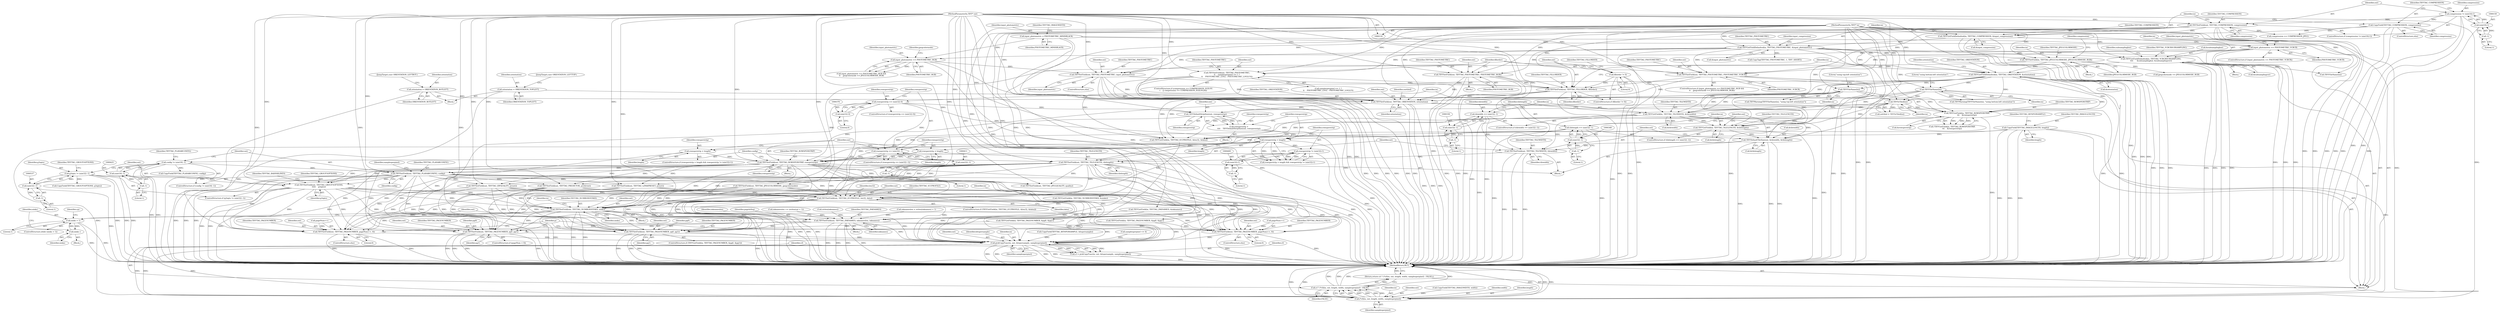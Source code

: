 digraph "0_libtiff_43c0b81a818640429317c80fea1e66771e85024b#diff-c8b4b355f9b5c06d585b23138e1c185f@pointer" {
"1000540" [label="(Call,TIFFSetField(out, TIFFTAG_GROUP3OPTIONS,\n\t\t\t\t\t    g3opts))"];
"1000417" [label="(Call,TIFFSetField(out, TIFFTAG_ROWSPERSTRIP, rowsperstrip))"];
"1000389" [label="(Call,TIFFDefaultStripSize(out, rowsperstrip))"];
"1000316" [label="(Call,TIFFSetField(out, TIFFTAG_ORIENTATION, orientation))"];
"1000224" [label="(Call,TIFFSetField(out, TIFFTAG_PHOTOMETRIC, PHOTOMETRIC_YCBCR))"];
"1000153" [label="(Call,TIFFSetField(out, TIFFTAG_COMPRESSION, compression))"];
"1000118" [label="(MethodParameterIn,TIFF* out)"];
"1000147" [label="(Call,compression != (uint16)-1)"];
"1000149" [label="(Call,(uint16)-1)"];
"1000151" [label="(Call,-1)"];
"1000166" [label="(Call,TIFFGetFieldDefaulted(in, TIFFTAG_PHOTOMETRIC, &input_photometric))"];
"1000161" [label="(Call,TIFFGetFieldDefaulted(in, TIFFTAG_COMPRESSION, &input_compression))"];
"1000117" [label="(MethodParameterIn,TIFF* in)"];
"1000158" [label="(Call,CopyField(TIFFTAG_COMPRESSION, compression))"];
"1000182" [label="(Call,input_photometric == PHOTOMETRIC_YCBCR)"];
"1000127" [label="(Call,input_photometric = PHOTOMETRIC_MINISBLACK)"];
"1000274" [label="(Call,TIFFSetField(out, TIFFTAG_FILLORDER, fillorder))"];
"1000229" [label="(Call,TIFFSetField(out, TIFFTAG_PHOTOMETRIC, input_photometric))"];
"1000218" [label="(Call,input_photometric == PHOTOMETRIC_RGB)"];
"1000242" [label="(Call,TIFFSetField(out, TIFFTAG_PHOTOMETRIC,\n\t\t    samplesperpixel == 1 ?\n\t\t    PHOTOMETRIC_LOGL : PHOTOMETRIC_LOGLUV))"];
"1000261" [label="(Call,TIFFSetField(out, TIFFTAG_PHOTOMETRIC, PHOTOMETRIC_RGB))"];
"1000271" [label="(Call,fillorder != 0)"];
"1000283" [label="(Call,TIFFGetFieldDefaulted(in, TIFFTAG_ORIENTATION, &orientation))"];
"1000188" [label="(Call,TIFFGetFieldDefaulted(in, TIFFTAG_YCBCRSUBSAMPLING,\n\t\t\t\t      &subsamplinghor, &subsamplingver))"];
"1000176" [label="(Call,TIFFSetField(in, TIFFTAG_JPEGCOLORMODE, JPEGCOLORMODE_RGB))"];
"1000297" [label="(Call,orientation = ORIENTATION_BOTLEFT)"];
"1000310" [label="(Call,orientation = ORIENTATION_TOPLEFT)"];
"1000373" [label="(Call,rowsperstrip == (uint32) 0)"];
"1000375" [label="(Call,(uint32) 0)"];
"1000381" [label="(Call,TIFFGetField(in, TIFFTAG_ROWSPERSTRIP,\n\t\t\t    &rowsperstrip))"];
"1000327" [label="(Call,TIFFIsTiled(in))"];
"1000294" [label="(Call,TIFFFileName(in))"];
"1000307" [label="(Call,TIFFFileName(in))"];
"1000397" [label="(Call,rowsperstrip != (uint32)-1)"];
"1000394" [label="(Call,rowsperstrip > length)"];
"1000387" [label="(Call,rowsperstrip =\n\t\t\t\t    TIFFDefaultStripSize(out, rowsperstrip))"];
"1000137" [label="(Call,CopyField(TIFFTAG_IMAGELENGTH, length))"];
"1000399" [label="(Call,(uint32)-1)"];
"1000401" [label="(Call,-1)"];
"1000408" [label="(Call,rowsperstrip == (uint32) -1)"];
"1000410" [label="(Call,(uint32) -1)"];
"1000412" [label="(Call,-1)"];
"1000403" [label="(Call,rowsperstrip = length)"];
"1000414" [label="(Call,rowsperstrip = length)"];
"1000428" [label="(Call,TIFFSetField(out, TIFFTAG_PLANARCONFIG, config))"];
"1000366" [label="(Call,TIFFSetField(out, TIFFTAG_TILELENGTH, tilelength))"];
"1000362" [label="(Call,TIFFSetField(out, TIFFTAG_TILEWIDTH, tilewidth))"];
"1000356" [label="(Call,TIFFDefaultTileSize(out, &tilewidth, &tilelength))"];
"1000339" [label="(Call,TIFFGetField(in, TIFFTAG_TILEWIDTH, &tilewidth))"];
"1000351" [label="(Call,TIFFGetField(in, TIFFTAG_TILELENGTH, &tilelength))"];
"1000333" [label="(Call,tilewidth == (uint32) -1)"];
"1000335" [label="(Call,(uint32) -1)"];
"1000337" [label="(Call,-1)"];
"1000345" [label="(Call,tilelength == (uint32) -1)"];
"1000347" [label="(Call,(uint32) -1)"];
"1000349" [label="(Call,-1)"];
"1000422" [label="(Call,config != (uint16) -1)"];
"1000424" [label="(Call,(uint16) -1)"];
"1000426" [label="(Call,-1)"];
"1000534" [label="(Call,g3opts != (uint32) -1)"];
"1000536" [label="(Call,(uint32) -1)"];
"1000538" [label="(Call,-1)"];
"1000589" [label="(Call,TIFFSetField(out, TIFFTAG_ICCPROFILE, len32, data))"];
"1000604" [label="(Call,TIFFSetField(out, TIFFTAG_NUMBEROFINKS, ninks))"];
"1000627" [label="(Call,ninks > 1)"];
"1000644" [label="(Call,ninks--)"];
"1000646" [label="(Call,TIFFSetField(out, TIFFTAG_INKNAMES, inknameslen, inknames))"];
"1000672" [label="(Call,TIFFSetField(out, TIFFTAG_PAGENUMBER, pg0, pg1))"];
"1000735" [label="(Call,pickCopyFunc(in, out, bitspersample, samplesperpixel))"];
"1000733" [label="(Call,cf = pickCopyFunc(in, out, bitspersample, samplesperpixel))"];
"1000743" [label="(Call,(*cf)(in, out, length, width, samplesperpixel))"];
"1000741" [label="(Call,cf ? (*cf)(in, out, length, width, samplesperpixel) : FALSE)"];
"1000740" [label="(Return,return (cf ? (*cf)(in, out, length, width, samplesperpixel) : FALSE);)"];
"1000678" [label="(Call,TIFFSetField(out, TIFFTAG_PAGENUMBER, pageNum++, 0))"];
"1000699" [label="(Call,TIFFSetField(out, TIFFTAG_PAGENUMBER, pg0, pg1))"];
"1000705" [label="(Call,TIFFSetField(out, TIFFTAG_PAGENUMBER, pageNum++, 0))"];
"1000224" [label="(Call,TIFFSetField(out, TIFFTAG_PHOTOMETRIC, PHOTOMETRIC_YCBCR))"];
"1000283" [label="(Call,TIFFGetFieldDefaulted(in, TIFFTAG_ORIENTATION, &orientation))"];
"1000227" [label="(Identifier,PHOTOMETRIC_YCBCR)"];
"1000177" [label="(Identifier,in)"];
"1000629" [label="(Literal,1)"];
"1000438" [label="(Identifier,samplesperpixel)"];
"1000388" [label="(Identifier,rowsperstrip)"];
"1000748" [label="(Identifier,samplesperpixel)"];
"1000226" [label="(Identifier,TIFFTAG_PHOTOMETRIC)"];
"1000275" [label="(Identifier,out)"];
"1000137" [label="(Call,CopyField(TIFFTAG_IMAGELENGTH, length))"];
"1000645" [label="(Identifier,ninks)"];
"1000277" [label="(Identifier,fillorder)"];
"1000420" [label="(Identifier,rowsperstrip)"];
"1000744" [label="(Identifier,in)"];
"1000745" [label="(Identifier,out)"];
"1000118" [label="(MethodParameterIn,TIFF* out)"];
"1000367" [label="(Identifier,out)"];
"1000536" [label="(Call,(uint32) -1)"];
"1000416" [label="(Identifier,length)"];
"1000134" [label="(Call,CopyField(TIFFTAG_IMAGEWIDTH, width))"];
"1000706" [label="(Identifier,out)"];
"1000264" [label="(Identifier,PHOTOMETRIC_RGB)"];
"1000166" [label="(Call,TIFFGetFieldDefaulted(in, TIFFTAG_PHOTOMETRIC, &input_photometric))"];
"1000399" [label="(Call,(uint32)-1)"];
"1000386" [label="(Block,)"];
"1000357" [label="(Identifier,out)"];
"1000335" [label="(Call,(uint32) -1)"];
"1000630" [label="(Block,)"];
"1000604" [label="(Call,TIFFSetField(out, TIFFTAG_NUMBEROFINKS, ninks))"];
"1000417" [label="(Call,TIFFSetField(out, TIFFTAG_ROWSPERSTRIP, rowsperstrip))"];
"1000272" [label="(Identifier,fillorder)"];
"1000129" [label="(Identifier,PHOTOMETRIC_MINISBLACK)"];
"1000369" [label="(Identifier,tilelength)"];
"1000738" [label="(Identifier,bitspersample)"];
"1000704" [label="(ControlStructure,else)"];
"1000183" [label="(Identifier,input_photometric)"];
"1000609" [label="(Call,TIFFGetField(in, TIFFTAG_INKNAMES, &inknames))"];
"1000127" [label="(Call,input_photometric = PHOTOMETRIC_MINISBLACK)"];
"1000364" [label="(Identifier,TIFFTAG_TILEWIDTH)"];
"1000739" [label="(Identifier,samplesperpixel)"];
"1000710" [label="(Literal,0)"];
"1000428" [label="(Call,TIFFSetField(out, TIFFTAG_PLANARCONFIG, config))"];
"1000213" [label="(Identifier,compression)"];
"1000375" [label="(Call,(uint32) 0)"];
"1000675" [label="(Identifier,pg0)"];
"1000135" [label="(Identifier,TIFFTAG_IMAGEWIDTH)"];
"1000405" [label="(Identifier,length)"];
"1000332" [label="(ControlStructure,if (tilewidth == (uint32) -1))"];
"1000676" [label="(Identifier,pg1)"];
"1000260" [label="(Block,)"];
"1000139" [label="(Identifier,length)"];
"1000736" [label="(Identifier,in)"];
"1000747" [label="(Identifier,width)"];
"1000371" [label="(Block,)"];
"1000175" [label="(Block,)"];
"1000298" [label="(Identifier,orientation)"];
"1000362" [label="(Call,TIFFSetField(out, TIFFTAG_TILEWIDTH, tilewidth))"];
"1000456" [label="(Call,TIFFSetField(out, TIFFTAG_JPEGCOLORMODE, jpegcolormode))"];
"1000297" [label="(Call,orientation = ORIENTATION_BOTLEFT)"];
"1000312" [label="(Identifier,ORIENTATION_TOPLEFT)"];
"1000325" [label="(Call,outtiled = TIFFIsTiled(in))"];
"1000434" [label="(Identifier,TIFFTAG_PLANARCONFIG)"];
"1000225" [label="(Identifier,out)"];
"1000308" [label="(Identifier,in)"];
"1000188" [label="(Call,TIFFGetFieldDefaulted(in, TIFFTAG_YCBCRSUBSAMPLING,\n\t\t\t\t      &subsamplinghor, &subsamplingver))"];
"1000664" [label="(ControlStructure,if (TIFFGetField(in, TIFFTAG_PAGENUMBER, &pg0, &pg1)))"];
"1000426" [label="(Call,-1)"];
"1000683" [label="(Literal,0)"];
"1000179" [label="(Identifier,JPEGCOLORMODE_RGB)"];
"1000322" [label="(Identifier,outtiled)"];
"1000181" [label="(ControlStructure,if (input_photometric == PHOTOMETRIC_YCBCR))"];
"1000316" [label="(Call,TIFFSetField(out, TIFFTAG_ORIENTATION, orientation))"];
"1000743" [label="(Call,(*cf)(in, out, length, width, samplesperpixel))"];
"1000339" [label="(Call,TIFFGetField(in, TIFFTAG_TILEWIDTH, &tilewidth))"];
"1000270" [label="(ControlStructure,if (fillorder != 0))"];
"1000222" [label="(Identifier,jpegcolormode)"];
"1000185" [label="(Block,)"];
"1000404" [label="(Identifier,rowsperstrip)"];
"1000423" [label="(Identifier,config)"];
"1000628" [label="(Identifier,ninks)"];
"1000700" [label="(Identifier,out)"];
"1000173" [label="(Identifier,input_compression)"];
"1000679" [label="(Identifier,out)"];
"1000299" [label="(Identifier,ORIENTATION_BOTLEFT)"];
"1000734" [label="(Identifier,cf)"];
"1000681" [label="(Call,pageNum++)"];
"1000649" [label="(Identifier,inknameslen)"];
"1000541" [label="(Identifier,out)"];
"1000740" [label="(Return,return (cf ? (*cf)(in, out, length, width, samplesperpixel) : FALSE);)"];
"1000678" [label="(Call,TIFFSetField(out, TIFFTAG_PAGENUMBER, pageNum++, 0))"];
"1000366" [label="(Call,TIFFSetField(out, TIFFTAG_TILELENGTH, tilelength))"];
"1000592" [label="(Identifier,len32)"];
"1000168" [label="(Identifier,TIFFTAG_PHOTOMETRIC)"];
"1000542" [label="(Identifier,TIFFTAG_GROUP3OPTIONS)"];
"1000433" [label="(Call,CopyField(TIFFTAG_PLANARCONFIG, config))"];
"1000286" [label="(Call,&orientation)"];
"1000152" [label="(Literal,1)"];
"1000424" [label="(Call,(uint16) -1)"];
"1000632" [label="(Identifier,cp)"];
"1000381" [label="(Call,TIFFGetField(in, TIFFTAG_ROWSPERSTRIP,\n\t\t\t    &rowsperstrip))"];
"1000212" [label="(Call,compression == COMPRESSION_JPEG)"];
"1000119" [label="(Block,)"];
"1000230" [label="(Identifier,out)"];
"1000429" [label="(Identifier,out)"];
"1000159" [label="(Identifier,TIFFTAG_COMPRESSION)"];
"1000191" [label="(Call,&subsamplinghor)"];
"1000261" [label="(Call,TIFFSetField(out, TIFFTAG_PHOTOMETRIC, PHOTOMETRIC_RGB))"];
"1000198" [label="(Identifier,subsamplinghor)"];
"1000699" [label="(Call,TIFFSetField(out, TIFFTAG_PAGENUMBER, pg0, pg1))"];
"1000162" [label="(Identifier,in)"];
"1000140" [label="(Call,CopyField(TIFFTAG_BITSPERSAMPLE, bitspersample))"];
"1000677" [label="(ControlStructure,else)"];
"1000418" [label="(Identifier,out)"];
"1000327" [label="(Call,TIFFIsTiled(in))"];
"1000217" [label="(Call,input_photometric == PHOTOMETRIC_RGB &&\n\t\t    jpegcolormode == JPEGCOLORMODE_RGB)"];
"1000157" [label="(ControlStructure,else)"];
"1000554" [label="(Identifier,TIFFTAG_BADFAXLINES)"];
"1000419" [label="(Identifier,TIFFTAG_ROWSPERSTRIP)"];
"1000138" [label="(Identifier,TIFFTAG_IMAGELENGTH)"];
"1000410" [label="(Call,(uint32) -1)"];
"1000229" [label="(Call,TIFFSetField(out, TIFFTAG_PHOTOMETRIC, input_photometric))"];
"1000415" [label="(Identifier,rowsperstrip)"];
"1000392" [label="(ControlStructure,if (rowsperstrip > length && rowsperstrip != (uint32)-1))"];
"1000345" [label="(Call,tilelength == (uint32) -1)"];
"1000341" [label="(Identifier,TIFFTAG_TILEWIDTH)"];
"1000672" [label="(Call,TIFFSetField(out, TIFFTAG_PAGENUMBER, pg0, pg1))"];
"1000117" [label="(MethodParameterIn,TIFF* in)"];
"1000189" [label="(Identifier,in)"];
"1000382" [label="(Identifier,in)"];
"1000384" [label="(Call,&rowsperstrip)"];
"1000387" [label="(Call,rowsperstrip =\n\t\t\t\t    TIFFDefaultStripSize(out, rowsperstrip))"];
"1000741" [label="(Call,cf ? (*cf)(in, out, length, width, samplesperpixel) : FALSE)"];
"1000306" [label="(Call,TIFFWarning(TIFFFileName(in), \"using top-left orientation\"))"];
"1000284" [label="(Identifier,in)"];
"1000242" [label="(Call,TIFFSetField(out, TIFFTAG_PHOTOMETRIC,\n\t\t    samplesperpixel == 1 ?\n\t\t    PHOTOMETRIC_LOGL : PHOTOMETRIC_LOGLUV))"];
"1000245" [label="(Call,samplesperpixel == 1 ?\n\t\t    PHOTOMETRIC_LOGL : PHOTOMETRIC_LOGLUV)"];
"1000352" [label="(Identifier,in)"];
"1000733" [label="(Call,cf = pickCopyFunc(in, out, bitspersample, samplesperpixel))"];
"1000437" [label="(Call,samplesperpixel <= 4)"];
"1000742" [label="(Identifier,cf)"];
"1000148" [label="(Identifier,compression)"];
"1000228" [label="(ControlStructure,else)"];
"1000153" [label="(Call,TIFFSetField(out, TIFFTAG_COMPRESSION, compression))"];
"1000300" [label="(JumpTarget,case ORIENTATION_LEFTBOT:)"];
"1000350" [label="(Literal,1)"];
"1000232" [label="(Identifier,input_photometric)"];
"1000412" [label="(Call,-1)"];
"1000543" [label="(Identifier,g3opts)"];
"1000154" [label="(Identifier,out)"];
"1000656" [label="(Identifier,pageInSeq)"];
"1000396" [label="(Identifier,length)"];
"1000713" [label="(Identifier,p)"];
"1000334" [label="(Identifier,tilewidth)"];
"1000216" [label="(ControlStructure,if (input_photometric == PHOTOMETRIC_RGB &&\n\t\t    jpegcolormode == JPEGCOLORMODE_RGB))"];
"1000427" [label="(Literal,1)"];
"1000393" [label="(Call,rowsperstrip > length && rowsperstrip != (uint32)-1)"];
"1000582" [label="(Call,TIFFGetField(in, TIFFTAG_ICCPROFILE, &len32, &data))"];
"1000540" [label="(Call,TIFFSetField(out, TIFFTAG_GROUP3OPTIONS,\n\t\t\t\t\t    g3opts))"];
"1000705" [label="(Call,TIFFSetField(out, TIFFTAG_PAGENUMBER, pageNum++, 0))"];
"1000151" [label="(Call,-1)"];
"1000169" [label="(Call,&input_photometric)"];
"1000263" [label="(Identifier,TIFFTAG_PHOTOMETRIC)"];
"1000737" [label="(Identifier,out)"];
"1000190" [label="(Identifier,TIFFTAG_YCBCRSUBSAMPLING)"];
"1000161" [label="(Call,TIFFGetFieldDefaulted(in, TIFFTAG_COMPRESSION, &input_compression))"];
"1000452" [label="(Call,TIFFSetField(out, TIFFTAG_JPEGQUALITY, quality))"];
"1000409" [label="(Identifier,rowsperstrip)"];
"1000535" [label="(Identifier,g3opts)"];
"1000285" [label="(Identifier,TIFFTAG_ORIENTATION)"];
"1000626" [label="(ControlStructure,while (ninks > 1))"];
"1000141" [label="(Identifier,TIFFTAG_BITSPERSAMPLE)"];
"1000627" [label="(Call,ninks > 1)"];
"1000184" [label="(Identifier,PHOTOMETRIC_YCBCR)"];
"1000750" [label="(MethodReturn,RET)"];
"1000309" [label="(Literal,\"using top-left orientation\")"];
"1000383" [label="(Identifier,TIFFTAG_ROWSPERSTRIP)"];
"1000342" [label="(Call,&tilewidth)"];
"1000155" [label="(Identifier,TIFFTAG_COMPRESSION)"];
"1000380" [label="(Call,!TIFFGetField(in, TIFFTAG_ROWSPERSTRIP,\n\t\t\t    &rowsperstrip))"];
"1000638" [label="(Call,inknameslen += (strlen(cp) + 1))"];
"1000534" [label="(Call,g3opts != (uint32) -1)"];
"1000521" [label="(Call,TIFFSetField(out, TIFFTAG_LZMAPRESET, preset))"];
"1000337" [label="(Call,-1)"];
"1000377" [label="(Literal,0)"];
"1000647" [label="(Identifier,out)"];
"1000644" [label="(Call,ninks--)"];
"1000746" [label="(Identifier,length)"];
"1000266" [label="(Call,CopyTag(TIFFTAG_PHOTOMETRIC, 1, TIFF_SHORT))"];
"1000344" [label="(ControlStructure,if (tilelength == (uint32) -1))"];
"1000606" [label="(Identifier,TIFFTAG_NUMBEROFINKS)"];
"1000234" [label="(ControlStructure,if (compression == COMPRESSION_SGILOG\n\t    || compression == COMPRESSION_SGILOG24))"];
"1000695" [label="(ControlStructure,if (pageNum < 0))"];
"1000333" [label="(Call,tilewidth == (uint32) -1)"];
"1000687" [label="(Call,TIFFGetField(in, TIFFTAG_PAGENUMBER, &pg0, &pg1))"];
"1000374" [label="(Identifier,rowsperstrip)"];
"1000318" [label="(Identifier,TIFFTAG_ORIENTATION)"];
"1000244" [label="(Identifier,TIFFTAG_PHOTOMETRIC)"];
"1000176" [label="(Call,TIFFSetField(in, TIFFTAG_JPEGCOLORMODE, JPEGCOLORMODE_RGB))"];
"1000363" [label="(Identifier,out)"];
"1000431" [label="(Identifier,config)"];
"1000407" [label="(ControlStructure,if (rowsperstrip == (uint32) -1))"];
"1000614" [label="(Block,)"];
"1000146" [label="(ControlStructure,if (compression != (uint16)-1))"];
"1000351" [label="(Call,TIFFGetField(in, TIFFTAG_TILELENGTH, &tilelength))"];
"1000290" [label="(Block,)"];
"1000546" [label="(Identifier,TIFFTAG_GROUP3OPTIONS)"];
"1000650" [label="(Identifier,inknames)"];
"1000619" [label="(Call,strlen(inknames))"];
"1000490" [label="(Call,TIFFSetField(out, TIFFTAG_PREDICTOR, predictor))"];
"1000158" [label="(Call,CopyField(TIFFTAG_COMPRESSION, compression))"];
"1000346" [label="(Identifier,tilelength)"];
"1000607" [label="(Identifier,ninks)"];
"1000271" [label="(Call,fillorder != 0)"];
"1000149" [label="(Call,(uint16)-1)"];
"1000163" [label="(Identifier,TIFFTAG_COMPRESSION)"];
"1000349" [label="(Call,-1)"];
"1000538" [label="(Call,-1)"];
"1000293" [label="(Call,TIFFWarning(TIFFFileName(in), \"using bottom-left orientation\"))"];
"1000539" [label="(Literal,1)"];
"1000545" [label="(Call,CopyField(TIFFTAG_GROUP3OPTIONS, g3opts))"];
"1000665" [label="(Call,TIFFGetField(in, TIFFTAG_PAGENUMBER, &pg0, &pg1))"];
"1000365" [label="(Identifier,tilewidth)"];
"1000401" [label="(Call,-1)"];
"1000394" [label="(Call,rowsperstrip > length)"];
"1000147" [label="(Call,compression != (uint16)-1)"];
"1000193" [label="(Call,&subsamplingver)"];
"1000590" [label="(Identifier,out)"];
"1000591" [label="(Identifier,TIFFTAG_ICCPROFILE)"];
"1000512" [label="(Call,TIFFSetField(out, TIFFTAG_ZIPQUALITY, preset))"];
"1000207" [label="(Call,TIFFFileName(in))"];
"1000276" [label="(Identifier,TIFFTAG_FILLORDER)"];
"1000391" [label="(Identifier,rowsperstrip)"];
"1000262" [label="(Identifier,out)"];
"1000414" [label="(Call,rowsperstrip = length)"];
"1000347" [label="(Call,(uint32) -1)"];
"1000603" [label="(Block,)"];
"1000605" [label="(Identifier,out)"];
"1000294" [label="(Call,TIFFFileName(in))"];
"1000338" [label="(Literal,1)"];
"1000610" [label="(Identifier,in)"];
"1000646" [label="(Call,TIFFSetField(out, TIFFTAG_INKNAMES, inknameslen, inknames))"];
"1000289" [label="(Identifier,orientation)"];
"1000156" [label="(Identifier,compression)"];
"1000598" [label="(Call,TIFFGetField(in, TIFFTAG_NUMBEROFINKS, &ninks))"];
"1000280" [label="(Identifier,TIFFTAG_FILLORDER)"];
"1000128" [label="(Identifier,input_photometric)"];
"1000599" [label="(Identifier,in)"];
"1000703" [label="(Identifier,pg1)"];
"1000372" [label="(ControlStructure,if (rowsperstrip == (uint32) 0))"];
"1000589" [label="(Call,TIFFSetField(out, TIFFTAG_ICCPROFILE, len32, data))"];
"1000220" [label="(Identifier,PHOTOMETRIC_RGB)"];
"1000218" [label="(Call,input_photometric == PHOTOMETRIC_RGB)"];
"1000313" [label="(JumpTarget,case ORIENTATION_LEFTTOP:)"];
"1000389" [label="(Call,TIFFDefaultStripSize(out, rowsperstrip))"];
"1000368" [label="(Identifier,TIFFTAG_TILELENGTH)"];
"1000581" [label="(ControlStructure,if (TIFFGetField(in, TIFFTAG_ICCPROFILE, &len32, &data)))"];
"1000390" [label="(Identifier,out)"];
"1000295" [label="(Identifier,in)"];
"1000296" [label="(Literal,\"using bottom-left orientation\")"];
"1000648" [label="(Identifier,TIFFTAG_INKNAMES)"];
"1000708" [label="(Call,pageNum++)"];
"1000354" [label="(Call,&tilelength)"];
"1000182" [label="(Call,input_photometric == PHOTOMETRIC_YCBCR)"];
"1000164" [label="(Call,&input_compression)"];
"1000219" [label="(Identifier,input_photometric)"];
"1000408" [label="(Call,rowsperstrip == (uint32) -1)"];
"1000707" [label="(Identifier,TIFFTAG_PAGENUMBER)"];
"1000311" [label="(Identifier,orientation)"];
"1000395" [label="(Identifier,rowsperstrip)"];
"1000397" [label="(Call,rowsperstrip != (uint32)-1)"];
"1000178" [label="(Identifier,TIFFTAG_JPEGCOLORMODE)"];
"1000402" [label="(Literal,1)"];
"1000735" [label="(Call,pickCopyFunc(in, out, bitspersample, samplesperpixel))"];
"1000680" [label="(Identifier,TIFFTAG_PAGENUMBER)"];
"1000328" [label="(Identifier,in)"];
"1000674" [label="(Identifier,TIFFTAG_PAGENUMBER)"];
"1000593" [label="(Identifier,data)"];
"1000413" [label="(Literal,1)"];
"1000273" [label="(Literal,0)"];
"1000356" [label="(Call,TIFFDefaultTileSize(out, &tilewidth, &tilelength))"];
"1000358" [label="(Call,&tilewidth)"];
"1000616" [label="(Call,inknameslen = strlen(inknames) + 1)"];
"1000231" [label="(Identifier,TIFFTAG_PHOTOMETRIC)"];
"1000221" [label="(Call,jpegcolormode == JPEGCOLORMODE_RGB)"];
"1000373" [label="(Call,rowsperstrip == (uint32) 0)"];
"1000749" [label="(Identifier,FALSE)"];
"1000319" [label="(Identifier,orientation)"];
"1000331" [label="(Block,)"];
"1000243" [label="(Identifier,out)"];
"1000430" [label="(Identifier,TIFFTAG_PLANARCONFIG)"];
"1000340" [label="(Identifier,in)"];
"1000421" [label="(ControlStructure,if (config != (uint16) -1))"];
"1000701" [label="(Identifier,TIFFTAG_PAGENUMBER)"];
"1000702" [label="(Identifier,pg0)"];
"1000398" [label="(Identifier,rowsperstrip)"];
"1000317" [label="(Identifier,out)"];
"1000422" [label="(Call,config != (uint16) -1)"];
"1000360" [label="(Call,&tilelength)"];
"1000673" [label="(Identifier,out)"];
"1000307" [label="(Call,TIFFFileName(in))"];
"1000160" [label="(Identifier,compression)"];
"1000353" [label="(Identifier,TIFFTAG_TILELENGTH)"];
"1000167" [label="(Identifier,in)"];
"1000403" [label="(Call,rowsperstrip = length)"];
"1000274" [label="(Call,TIFFSetField(out, TIFFTAG_FILLORDER, fillorder))"];
"1000310" [label="(Call,orientation = ORIENTATION_TOPLEFT)"];
"1000533" [label="(ControlStructure,if (g3opts != (uint32) -1))"];
"1000540" -> "1000533"  [label="AST: "];
"1000540" -> "1000543"  [label="CFG: "];
"1000541" -> "1000540"  [label="AST: "];
"1000542" -> "1000540"  [label="AST: "];
"1000543" -> "1000540"  [label="AST: "];
"1000554" -> "1000540"  [label="CFG: "];
"1000540" -> "1000750"  [label="DDG: "];
"1000540" -> "1000750"  [label="DDG: "];
"1000540" -> "1000750"  [label="DDG: "];
"1000417" -> "1000540"  [label="DDG: "];
"1000428" -> "1000540"  [label="DDG: "];
"1000366" -> "1000540"  [label="DDG: "];
"1000118" -> "1000540"  [label="DDG: "];
"1000534" -> "1000540"  [label="DDG: "];
"1000540" -> "1000589"  [label="DDG: "];
"1000540" -> "1000604"  [label="DDG: "];
"1000540" -> "1000672"  [label="DDG: "];
"1000540" -> "1000678"  [label="DDG: "];
"1000540" -> "1000699"  [label="DDG: "];
"1000540" -> "1000705"  [label="DDG: "];
"1000540" -> "1000735"  [label="DDG: "];
"1000417" -> "1000371"  [label="AST: "];
"1000417" -> "1000420"  [label="CFG: "];
"1000418" -> "1000417"  [label="AST: "];
"1000419" -> "1000417"  [label="AST: "];
"1000420" -> "1000417"  [label="AST: "];
"1000423" -> "1000417"  [label="CFG: "];
"1000417" -> "1000750"  [label="DDG: "];
"1000417" -> "1000750"  [label="DDG: "];
"1000417" -> "1000750"  [label="DDG: "];
"1000389" -> "1000417"  [label="DDG: "];
"1000316" -> "1000417"  [label="DDG: "];
"1000118" -> "1000417"  [label="DDG: "];
"1000381" -> "1000417"  [label="DDG: "];
"1000397" -> "1000417"  [label="DDG: "];
"1000408" -> "1000417"  [label="DDG: "];
"1000403" -> "1000417"  [label="DDG: "];
"1000414" -> "1000417"  [label="DDG: "];
"1000394" -> "1000417"  [label="DDG: "];
"1000417" -> "1000428"  [label="DDG: "];
"1000417" -> "1000452"  [label="DDG: "];
"1000417" -> "1000490"  [label="DDG: "];
"1000417" -> "1000512"  [label="DDG: "];
"1000417" -> "1000521"  [label="DDG: "];
"1000417" -> "1000589"  [label="DDG: "];
"1000417" -> "1000604"  [label="DDG: "];
"1000417" -> "1000672"  [label="DDG: "];
"1000417" -> "1000678"  [label="DDG: "];
"1000417" -> "1000699"  [label="DDG: "];
"1000417" -> "1000705"  [label="DDG: "];
"1000417" -> "1000735"  [label="DDG: "];
"1000389" -> "1000387"  [label="AST: "];
"1000389" -> "1000391"  [label="CFG: "];
"1000390" -> "1000389"  [label="AST: "];
"1000391" -> "1000389"  [label="AST: "];
"1000387" -> "1000389"  [label="CFG: "];
"1000389" -> "1000387"  [label="DDG: "];
"1000389" -> "1000387"  [label="DDG: "];
"1000316" -> "1000389"  [label="DDG: "];
"1000118" -> "1000389"  [label="DDG: "];
"1000373" -> "1000389"  [label="DDG: "];
"1000316" -> "1000119"  [label="AST: "];
"1000316" -> "1000319"  [label="CFG: "];
"1000317" -> "1000316"  [label="AST: "];
"1000318" -> "1000316"  [label="AST: "];
"1000319" -> "1000316"  [label="AST: "];
"1000322" -> "1000316"  [label="CFG: "];
"1000316" -> "1000750"  [label="DDG: "];
"1000316" -> "1000750"  [label="DDG: "];
"1000316" -> "1000750"  [label="DDG: "];
"1000224" -> "1000316"  [label="DDG: "];
"1000274" -> "1000316"  [label="DDG: "];
"1000229" -> "1000316"  [label="DDG: "];
"1000242" -> "1000316"  [label="DDG: "];
"1000261" -> "1000316"  [label="DDG: "];
"1000153" -> "1000316"  [label="DDG: "];
"1000118" -> "1000316"  [label="DDG: "];
"1000283" -> "1000316"  [label="DDG: "];
"1000297" -> "1000316"  [label="DDG: "];
"1000310" -> "1000316"  [label="DDG: "];
"1000316" -> "1000356"  [label="DDG: "];
"1000224" -> "1000216"  [label="AST: "];
"1000224" -> "1000227"  [label="CFG: "];
"1000225" -> "1000224"  [label="AST: "];
"1000226" -> "1000224"  [label="AST: "];
"1000227" -> "1000224"  [label="AST: "];
"1000272" -> "1000224"  [label="CFG: "];
"1000224" -> "1000750"  [label="DDG: "];
"1000224" -> "1000750"  [label="DDG: "];
"1000224" -> "1000750"  [label="DDG: "];
"1000153" -> "1000224"  [label="DDG: "];
"1000118" -> "1000224"  [label="DDG: "];
"1000166" -> "1000224"  [label="DDG: "];
"1000182" -> "1000224"  [label="DDG: "];
"1000224" -> "1000274"  [label="DDG: "];
"1000153" -> "1000146"  [label="AST: "];
"1000153" -> "1000156"  [label="CFG: "];
"1000154" -> "1000153"  [label="AST: "];
"1000155" -> "1000153"  [label="AST: "];
"1000156" -> "1000153"  [label="AST: "];
"1000162" -> "1000153"  [label="CFG: "];
"1000153" -> "1000750"  [label="DDG: "];
"1000153" -> "1000750"  [label="DDG: "];
"1000153" -> "1000750"  [label="DDG: "];
"1000118" -> "1000153"  [label="DDG: "];
"1000147" -> "1000153"  [label="DDG: "];
"1000153" -> "1000161"  [label="DDG: "];
"1000153" -> "1000212"  [label="DDG: "];
"1000153" -> "1000229"  [label="DDG: "];
"1000153" -> "1000242"  [label="DDG: "];
"1000153" -> "1000261"  [label="DDG: "];
"1000153" -> "1000274"  [label="DDG: "];
"1000118" -> "1000116"  [label="AST: "];
"1000118" -> "1000750"  [label="DDG: "];
"1000118" -> "1000229"  [label="DDG: "];
"1000118" -> "1000242"  [label="DDG: "];
"1000118" -> "1000261"  [label="DDG: "];
"1000118" -> "1000274"  [label="DDG: "];
"1000118" -> "1000356"  [label="DDG: "];
"1000118" -> "1000362"  [label="DDG: "];
"1000118" -> "1000366"  [label="DDG: "];
"1000118" -> "1000428"  [label="DDG: "];
"1000118" -> "1000452"  [label="DDG: "];
"1000118" -> "1000456"  [label="DDG: "];
"1000118" -> "1000490"  [label="DDG: "];
"1000118" -> "1000512"  [label="DDG: "];
"1000118" -> "1000521"  [label="DDG: "];
"1000118" -> "1000589"  [label="DDG: "];
"1000118" -> "1000604"  [label="DDG: "];
"1000118" -> "1000646"  [label="DDG: "];
"1000118" -> "1000672"  [label="DDG: "];
"1000118" -> "1000678"  [label="DDG: "];
"1000118" -> "1000699"  [label="DDG: "];
"1000118" -> "1000705"  [label="DDG: "];
"1000118" -> "1000735"  [label="DDG: "];
"1000118" -> "1000743"  [label="DDG: "];
"1000147" -> "1000146"  [label="AST: "];
"1000147" -> "1000149"  [label="CFG: "];
"1000148" -> "1000147"  [label="AST: "];
"1000149" -> "1000147"  [label="AST: "];
"1000154" -> "1000147"  [label="CFG: "];
"1000159" -> "1000147"  [label="CFG: "];
"1000147" -> "1000750"  [label="DDG: "];
"1000147" -> "1000750"  [label="DDG: "];
"1000149" -> "1000147"  [label="DDG: "];
"1000147" -> "1000158"  [label="DDG: "];
"1000149" -> "1000151"  [label="CFG: "];
"1000150" -> "1000149"  [label="AST: "];
"1000151" -> "1000149"  [label="AST: "];
"1000149" -> "1000750"  [label="DDG: "];
"1000151" -> "1000149"  [label="DDG: "];
"1000151" -> "1000152"  [label="CFG: "];
"1000152" -> "1000151"  [label="AST: "];
"1000166" -> "1000119"  [label="AST: "];
"1000166" -> "1000169"  [label="CFG: "];
"1000167" -> "1000166"  [label="AST: "];
"1000168" -> "1000166"  [label="AST: "];
"1000169" -> "1000166"  [label="AST: "];
"1000173" -> "1000166"  [label="CFG: "];
"1000166" -> "1000750"  [label="DDG: "];
"1000166" -> "1000750"  [label="DDG: "];
"1000166" -> "1000750"  [label="DDG: "];
"1000161" -> "1000166"  [label="DDG: "];
"1000117" -> "1000166"  [label="DDG: "];
"1000166" -> "1000176"  [label="DDG: "];
"1000166" -> "1000188"  [label="DDG: "];
"1000166" -> "1000229"  [label="DDG: "];
"1000166" -> "1000242"  [label="DDG: "];
"1000166" -> "1000261"  [label="DDG: "];
"1000166" -> "1000266"  [label="DDG: "];
"1000166" -> "1000283"  [label="DDG: "];
"1000161" -> "1000119"  [label="AST: "];
"1000161" -> "1000164"  [label="CFG: "];
"1000162" -> "1000161"  [label="AST: "];
"1000163" -> "1000161"  [label="AST: "];
"1000164" -> "1000161"  [label="AST: "];
"1000167" -> "1000161"  [label="CFG: "];
"1000161" -> "1000750"  [label="DDG: "];
"1000161" -> "1000750"  [label="DDG: "];
"1000161" -> "1000750"  [label="DDG: "];
"1000117" -> "1000161"  [label="DDG: "];
"1000158" -> "1000161"  [label="DDG: "];
"1000117" -> "1000116"  [label="AST: "];
"1000117" -> "1000750"  [label="DDG: "];
"1000117" -> "1000176"  [label="DDG: "];
"1000117" -> "1000188"  [label="DDG: "];
"1000117" -> "1000207"  [label="DDG: "];
"1000117" -> "1000283"  [label="DDG: "];
"1000117" -> "1000294"  [label="DDG: "];
"1000117" -> "1000307"  [label="DDG: "];
"1000117" -> "1000327"  [label="DDG: "];
"1000117" -> "1000339"  [label="DDG: "];
"1000117" -> "1000351"  [label="DDG: "];
"1000117" -> "1000381"  [label="DDG: "];
"1000117" -> "1000582"  [label="DDG: "];
"1000117" -> "1000598"  [label="DDG: "];
"1000117" -> "1000609"  [label="DDG: "];
"1000117" -> "1000665"  [label="DDG: "];
"1000117" -> "1000687"  [label="DDG: "];
"1000117" -> "1000735"  [label="DDG: "];
"1000117" -> "1000743"  [label="DDG: "];
"1000158" -> "1000157"  [label="AST: "];
"1000158" -> "1000160"  [label="CFG: "];
"1000159" -> "1000158"  [label="AST: "];
"1000160" -> "1000158"  [label="AST: "];
"1000162" -> "1000158"  [label="CFG: "];
"1000158" -> "1000750"  [label="DDG: "];
"1000158" -> "1000750"  [label="DDG: "];
"1000158" -> "1000212"  [label="DDG: "];
"1000182" -> "1000181"  [label="AST: "];
"1000182" -> "1000184"  [label="CFG: "];
"1000183" -> "1000182"  [label="AST: "];
"1000184" -> "1000182"  [label="AST: "];
"1000189" -> "1000182"  [label="CFG: "];
"1000213" -> "1000182"  [label="CFG: "];
"1000182" -> "1000750"  [label="DDG: "];
"1000182" -> "1000750"  [label="DDG: "];
"1000182" -> "1000750"  [label="DDG: "];
"1000127" -> "1000182"  [label="DDG: "];
"1000182" -> "1000218"  [label="DDG: "];
"1000127" -> "1000119"  [label="AST: "];
"1000127" -> "1000129"  [label="CFG: "];
"1000128" -> "1000127"  [label="AST: "];
"1000129" -> "1000127"  [label="AST: "];
"1000135" -> "1000127"  [label="CFG: "];
"1000127" -> "1000750"  [label="DDG: "];
"1000127" -> "1000750"  [label="DDG: "];
"1000127" -> "1000218"  [label="DDG: "];
"1000274" -> "1000270"  [label="AST: "];
"1000274" -> "1000277"  [label="CFG: "];
"1000275" -> "1000274"  [label="AST: "];
"1000276" -> "1000274"  [label="AST: "];
"1000277" -> "1000274"  [label="AST: "];
"1000284" -> "1000274"  [label="CFG: "];
"1000274" -> "1000750"  [label="DDG: "];
"1000274" -> "1000750"  [label="DDG: "];
"1000274" -> "1000750"  [label="DDG: "];
"1000229" -> "1000274"  [label="DDG: "];
"1000242" -> "1000274"  [label="DDG: "];
"1000261" -> "1000274"  [label="DDG: "];
"1000271" -> "1000274"  [label="DDG: "];
"1000229" -> "1000228"  [label="AST: "];
"1000229" -> "1000232"  [label="CFG: "];
"1000230" -> "1000229"  [label="AST: "];
"1000231" -> "1000229"  [label="AST: "];
"1000232" -> "1000229"  [label="AST: "];
"1000272" -> "1000229"  [label="CFG: "];
"1000229" -> "1000750"  [label="DDG: "];
"1000229" -> "1000750"  [label="DDG: "];
"1000229" -> "1000750"  [label="DDG: "];
"1000218" -> "1000229"  [label="DDG: "];
"1000218" -> "1000217"  [label="AST: "];
"1000218" -> "1000220"  [label="CFG: "];
"1000219" -> "1000218"  [label="AST: "];
"1000220" -> "1000218"  [label="AST: "];
"1000222" -> "1000218"  [label="CFG: "];
"1000217" -> "1000218"  [label="CFG: "];
"1000218" -> "1000750"  [label="DDG: "];
"1000218" -> "1000750"  [label="DDG: "];
"1000218" -> "1000217"  [label="DDG: "];
"1000218" -> "1000217"  [label="DDG: "];
"1000242" -> "1000234"  [label="AST: "];
"1000242" -> "1000245"  [label="CFG: "];
"1000243" -> "1000242"  [label="AST: "];
"1000244" -> "1000242"  [label="AST: "];
"1000245" -> "1000242"  [label="AST: "];
"1000272" -> "1000242"  [label="CFG: "];
"1000242" -> "1000750"  [label="DDG: "];
"1000242" -> "1000750"  [label="DDG: "];
"1000242" -> "1000750"  [label="DDG: "];
"1000261" -> "1000260"  [label="AST: "];
"1000261" -> "1000264"  [label="CFG: "];
"1000262" -> "1000261"  [label="AST: "];
"1000263" -> "1000261"  [label="AST: "];
"1000264" -> "1000261"  [label="AST: "];
"1000272" -> "1000261"  [label="CFG: "];
"1000261" -> "1000750"  [label="DDG: "];
"1000261" -> "1000750"  [label="DDG: "];
"1000261" -> "1000750"  [label="DDG: "];
"1000271" -> "1000270"  [label="AST: "];
"1000271" -> "1000273"  [label="CFG: "];
"1000272" -> "1000271"  [label="AST: "];
"1000273" -> "1000271"  [label="AST: "];
"1000275" -> "1000271"  [label="CFG: "];
"1000280" -> "1000271"  [label="CFG: "];
"1000271" -> "1000750"  [label="DDG: "];
"1000271" -> "1000750"  [label="DDG: "];
"1000283" -> "1000119"  [label="AST: "];
"1000283" -> "1000286"  [label="CFG: "];
"1000284" -> "1000283"  [label="AST: "];
"1000285" -> "1000283"  [label="AST: "];
"1000286" -> "1000283"  [label="AST: "];
"1000289" -> "1000283"  [label="CFG: "];
"1000283" -> "1000750"  [label="DDG: "];
"1000283" -> "1000750"  [label="DDG: "];
"1000188" -> "1000283"  [label="DDG: "];
"1000176" -> "1000283"  [label="DDG: "];
"1000283" -> "1000294"  [label="DDG: "];
"1000283" -> "1000307"  [label="DDG: "];
"1000283" -> "1000327"  [label="DDG: "];
"1000283" -> "1000339"  [label="DDG: "];
"1000283" -> "1000351"  [label="DDG: "];
"1000283" -> "1000381"  [label="DDG: "];
"1000283" -> "1000582"  [label="DDG: "];
"1000188" -> "1000185"  [label="AST: "];
"1000188" -> "1000193"  [label="CFG: "];
"1000189" -> "1000188"  [label="AST: "];
"1000190" -> "1000188"  [label="AST: "];
"1000191" -> "1000188"  [label="AST: "];
"1000193" -> "1000188"  [label="AST: "];
"1000198" -> "1000188"  [label="CFG: "];
"1000188" -> "1000750"  [label="DDG: "];
"1000188" -> "1000750"  [label="DDG: "];
"1000188" -> "1000750"  [label="DDG: "];
"1000188" -> "1000750"  [label="DDG: "];
"1000188" -> "1000207"  [label="DDG: "];
"1000176" -> "1000175"  [label="AST: "];
"1000176" -> "1000179"  [label="CFG: "];
"1000177" -> "1000176"  [label="AST: "];
"1000178" -> "1000176"  [label="AST: "];
"1000179" -> "1000176"  [label="AST: "];
"1000213" -> "1000176"  [label="CFG: "];
"1000176" -> "1000750"  [label="DDG: "];
"1000176" -> "1000750"  [label="DDG: "];
"1000176" -> "1000750"  [label="DDG: "];
"1000176" -> "1000221"  [label="DDG: "];
"1000176" -> "1000456"  [label="DDG: "];
"1000297" -> "1000290"  [label="AST: "];
"1000297" -> "1000299"  [label="CFG: "];
"1000298" -> "1000297"  [label="AST: "];
"1000299" -> "1000297"  [label="AST: "];
"1000300" -> "1000297"  [label="CFG: "];
"1000297" -> "1000750"  [label="DDG: "];
"1000310" -> "1000290"  [label="AST: "];
"1000310" -> "1000312"  [label="CFG: "];
"1000311" -> "1000310"  [label="AST: "];
"1000312" -> "1000310"  [label="AST: "];
"1000313" -> "1000310"  [label="CFG: "];
"1000310" -> "1000750"  [label="DDG: "];
"1000373" -> "1000372"  [label="AST: "];
"1000373" -> "1000375"  [label="CFG: "];
"1000374" -> "1000373"  [label="AST: "];
"1000375" -> "1000373"  [label="AST: "];
"1000382" -> "1000373"  [label="CFG: "];
"1000409" -> "1000373"  [label="CFG: "];
"1000373" -> "1000750"  [label="DDG: "];
"1000373" -> "1000750"  [label="DDG: "];
"1000375" -> "1000373"  [label="DDG: "];
"1000373" -> "1000394"  [label="DDG: "];
"1000373" -> "1000408"  [label="DDG: "];
"1000375" -> "1000377"  [label="CFG: "];
"1000376" -> "1000375"  [label="AST: "];
"1000377" -> "1000375"  [label="AST: "];
"1000381" -> "1000380"  [label="AST: "];
"1000381" -> "1000384"  [label="CFG: "];
"1000382" -> "1000381"  [label="AST: "];
"1000383" -> "1000381"  [label="AST: "];
"1000384" -> "1000381"  [label="AST: "];
"1000380" -> "1000381"  [label="CFG: "];
"1000381" -> "1000750"  [label="DDG: "];
"1000381" -> "1000380"  [label="DDG: "];
"1000381" -> "1000380"  [label="DDG: "];
"1000381" -> "1000380"  [label="DDG: "];
"1000327" -> "1000381"  [label="DDG: "];
"1000294" -> "1000381"  [label="DDG: "];
"1000307" -> "1000381"  [label="DDG: "];
"1000381" -> "1000582"  [label="DDG: "];
"1000327" -> "1000325"  [label="AST: "];
"1000327" -> "1000328"  [label="CFG: "];
"1000328" -> "1000327"  [label="AST: "];
"1000325" -> "1000327"  [label="CFG: "];
"1000327" -> "1000325"  [label="DDG: "];
"1000294" -> "1000327"  [label="DDG: "];
"1000307" -> "1000327"  [label="DDG: "];
"1000327" -> "1000339"  [label="DDG: "];
"1000327" -> "1000351"  [label="DDG: "];
"1000327" -> "1000582"  [label="DDG: "];
"1000294" -> "1000293"  [label="AST: "];
"1000294" -> "1000295"  [label="CFG: "];
"1000295" -> "1000294"  [label="AST: "];
"1000296" -> "1000294"  [label="CFG: "];
"1000294" -> "1000293"  [label="DDG: "];
"1000294" -> "1000339"  [label="DDG: "];
"1000294" -> "1000351"  [label="DDG: "];
"1000294" -> "1000582"  [label="DDG: "];
"1000307" -> "1000306"  [label="AST: "];
"1000307" -> "1000308"  [label="CFG: "];
"1000308" -> "1000307"  [label="AST: "];
"1000309" -> "1000307"  [label="CFG: "];
"1000307" -> "1000306"  [label="DDG: "];
"1000307" -> "1000339"  [label="DDG: "];
"1000307" -> "1000351"  [label="DDG: "];
"1000307" -> "1000582"  [label="DDG: "];
"1000397" -> "1000393"  [label="AST: "];
"1000397" -> "1000399"  [label="CFG: "];
"1000398" -> "1000397"  [label="AST: "];
"1000399" -> "1000397"  [label="AST: "];
"1000393" -> "1000397"  [label="CFG: "];
"1000397" -> "1000750"  [label="DDG: "];
"1000397" -> "1000393"  [label="DDG: "];
"1000397" -> "1000393"  [label="DDG: "];
"1000394" -> "1000397"  [label="DDG: "];
"1000399" -> "1000397"  [label="DDG: "];
"1000394" -> "1000393"  [label="AST: "];
"1000394" -> "1000396"  [label="CFG: "];
"1000395" -> "1000394"  [label="AST: "];
"1000396" -> "1000394"  [label="AST: "];
"1000398" -> "1000394"  [label="CFG: "];
"1000393" -> "1000394"  [label="CFG: "];
"1000394" -> "1000750"  [label="DDG: "];
"1000394" -> "1000393"  [label="DDG: "];
"1000394" -> "1000393"  [label="DDG: "];
"1000387" -> "1000394"  [label="DDG: "];
"1000137" -> "1000394"  [label="DDG: "];
"1000394" -> "1000403"  [label="DDG: "];
"1000394" -> "1000743"  [label="DDG: "];
"1000387" -> "1000386"  [label="AST: "];
"1000388" -> "1000387"  [label="AST: "];
"1000395" -> "1000387"  [label="CFG: "];
"1000387" -> "1000750"  [label="DDG: "];
"1000137" -> "1000119"  [label="AST: "];
"1000137" -> "1000139"  [label="CFG: "];
"1000138" -> "1000137"  [label="AST: "];
"1000139" -> "1000137"  [label="AST: "];
"1000141" -> "1000137"  [label="CFG: "];
"1000137" -> "1000750"  [label="DDG: "];
"1000137" -> "1000750"  [label="DDG: "];
"1000137" -> "1000750"  [label="DDG: "];
"1000137" -> "1000414"  [label="DDG: "];
"1000137" -> "1000743"  [label="DDG: "];
"1000399" -> "1000401"  [label="CFG: "];
"1000400" -> "1000399"  [label="AST: "];
"1000401" -> "1000399"  [label="AST: "];
"1000401" -> "1000399"  [label="DDG: "];
"1000401" -> "1000402"  [label="CFG: "];
"1000402" -> "1000401"  [label="AST: "];
"1000408" -> "1000407"  [label="AST: "];
"1000408" -> "1000410"  [label="CFG: "];
"1000409" -> "1000408"  [label="AST: "];
"1000410" -> "1000408"  [label="AST: "];
"1000415" -> "1000408"  [label="CFG: "];
"1000418" -> "1000408"  [label="CFG: "];
"1000408" -> "1000750"  [label="DDG: "];
"1000408" -> "1000750"  [label="DDG: "];
"1000410" -> "1000408"  [label="DDG: "];
"1000410" -> "1000412"  [label="CFG: "];
"1000411" -> "1000410"  [label="AST: "];
"1000412" -> "1000410"  [label="AST: "];
"1000412" -> "1000410"  [label="DDG: "];
"1000412" -> "1000413"  [label="CFG: "];
"1000413" -> "1000412"  [label="AST: "];
"1000403" -> "1000392"  [label="AST: "];
"1000403" -> "1000405"  [label="CFG: "];
"1000404" -> "1000403"  [label="AST: "];
"1000405" -> "1000403"  [label="AST: "];
"1000418" -> "1000403"  [label="CFG: "];
"1000403" -> "1000750"  [label="DDG: "];
"1000414" -> "1000407"  [label="AST: "];
"1000414" -> "1000416"  [label="CFG: "];
"1000415" -> "1000414"  [label="AST: "];
"1000416" -> "1000414"  [label="AST: "];
"1000418" -> "1000414"  [label="CFG: "];
"1000414" -> "1000750"  [label="DDG: "];
"1000428" -> "1000421"  [label="AST: "];
"1000428" -> "1000431"  [label="CFG: "];
"1000429" -> "1000428"  [label="AST: "];
"1000430" -> "1000428"  [label="AST: "];
"1000431" -> "1000428"  [label="AST: "];
"1000438" -> "1000428"  [label="CFG: "];
"1000428" -> "1000750"  [label="DDG: "];
"1000428" -> "1000750"  [label="DDG: "];
"1000428" -> "1000750"  [label="DDG: "];
"1000366" -> "1000428"  [label="DDG: "];
"1000422" -> "1000428"  [label="DDG: "];
"1000428" -> "1000452"  [label="DDG: "];
"1000428" -> "1000490"  [label="DDG: "];
"1000428" -> "1000512"  [label="DDG: "];
"1000428" -> "1000521"  [label="DDG: "];
"1000428" -> "1000589"  [label="DDG: "];
"1000428" -> "1000604"  [label="DDG: "];
"1000428" -> "1000672"  [label="DDG: "];
"1000428" -> "1000678"  [label="DDG: "];
"1000428" -> "1000699"  [label="DDG: "];
"1000428" -> "1000705"  [label="DDG: "];
"1000428" -> "1000735"  [label="DDG: "];
"1000366" -> "1000331"  [label="AST: "];
"1000366" -> "1000369"  [label="CFG: "];
"1000367" -> "1000366"  [label="AST: "];
"1000368" -> "1000366"  [label="AST: "];
"1000369" -> "1000366"  [label="AST: "];
"1000423" -> "1000366"  [label="CFG: "];
"1000366" -> "1000750"  [label="DDG: "];
"1000366" -> "1000750"  [label="DDG: "];
"1000366" -> "1000750"  [label="DDG: "];
"1000362" -> "1000366"  [label="DDG: "];
"1000351" -> "1000366"  [label="DDG: "];
"1000345" -> "1000366"  [label="DDG: "];
"1000366" -> "1000452"  [label="DDG: "];
"1000366" -> "1000490"  [label="DDG: "];
"1000366" -> "1000512"  [label="DDG: "];
"1000366" -> "1000521"  [label="DDG: "];
"1000366" -> "1000589"  [label="DDG: "];
"1000366" -> "1000604"  [label="DDG: "];
"1000366" -> "1000672"  [label="DDG: "];
"1000366" -> "1000678"  [label="DDG: "];
"1000366" -> "1000699"  [label="DDG: "];
"1000366" -> "1000705"  [label="DDG: "];
"1000366" -> "1000735"  [label="DDG: "];
"1000362" -> "1000331"  [label="AST: "];
"1000362" -> "1000365"  [label="CFG: "];
"1000363" -> "1000362"  [label="AST: "];
"1000364" -> "1000362"  [label="AST: "];
"1000365" -> "1000362"  [label="AST: "];
"1000367" -> "1000362"  [label="CFG: "];
"1000362" -> "1000750"  [label="DDG: "];
"1000362" -> "1000750"  [label="DDG: "];
"1000362" -> "1000750"  [label="DDG: "];
"1000356" -> "1000362"  [label="DDG: "];
"1000339" -> "1000362"  [label="DDG: "];
"1000333" -> "1000362"  [label="DDG: "];
"1000356" -> "1000331"  [label="AST: "];
"1000356" -> "1000360"  [label="CFG: "];
"1000357" -> "1000356"  [label="AST: "];
"1000358" -> "1000356"  [label="AST: "];
"1000360" -> "1000356"  [label="AST: "];
"1000363" -> "1000356"  [label="CFG: "];
"1000356" -> "1000750"  [label="DDG: "];
"1000356" -> "1000750"  [label="DDG: "];
"1000356" -> "1000750"  [label="DDG: "];
"1000339" -> "1000356"  [label="DDG: "];
"1000351" -> "1000356"  [label="DDG: "];
"1000339" -> "1000332"  [label="AST: "];
"1000339" -> "1000342"  [label="CFG: "];
"1000340" -> "1000339"  [label="AST: "];
"1000341" -> "1000339"  [label="AST: "];
"1000342" -> "1000339"  [label="AST: "];
"1000346" -> "1000339"  [label="CFG: "];
"1000339" -> "1000750"  [label="DDG: "];
"1000339" -> "1000351"  [label="DDG: "];
"1000339" -> "1000582"  [label="DDG: "];
"1000351" -> "1000344"  [label="AST: "];
"1000351" -> "1000354"  [label="CFG: "];
"1000352" -> "1000351"  [label="AST: "];
"1000353" -> "1000351"  [label="AST: "];
"1000354" -> "1000351"  [label="AST: "];
"1000357" -> "1000351"  [label="CFG: "];
"1000351" -> "1000750"  [label="DDG: "];
"1000351" -> "1000582"  [label="DDG: "];
"1000333" -> "1000332"  [label="AST: "];
"1000333" -> "1000335"  [label="CFG: "];
"1000334" -> "1000333"  [label="AST: "];
"1000335" -> "1000333"  [label="AST: "];
"1000340" -> "1000333"  [label="CFG: "];
"1000346" -> "1000333"  [label="CFG: "];
"1000333" -> "1000750"  [label="DDG: "];
"1000335" -> "1000333"  [label="DDG: "];
"1000335" -> "1000337"  [label="CFG: "];
"1000336" -> "1000335"  [label="AST: "];
"1000337" -> "1000335"  [label="AST: "];
"1000337" -> "1000335"  [label="DDG: "];
"1000337" -> "1000338"  [label="CFG: "];
"1000338" -> "1000337"  [label="AST: "];
"1000345" -> "1000344"  [label="AST: "];
"1000345" -> "1000347"  [label="CFG: "];
"1000346" -> "1000345"  [label="AST: "];
"1000347" -> "1000345"  [label="AST: "];
"1000352" -> "1000345"  [label="CFG: "];
"1000357" -> "1000345"  [label="CFG: "];
"1000345" -> "1000750"  [label="DDG: "];
"1000345" -> "1000750"  [label="DDG: "];
"1000347" -> "1000345"  [label="DDG: "];
"1000347" -> "1000349"  [label="CFG: "];
"1000348" -> "1000347"  [label="AST: "];
"1000349" -> "1000347"  [label="AST: "];
"1000349" -> "1000347"  [label="DDG: "];
"1000349" -> "1000350"  [label="CFG: "];
"1000350" -> "1000349"  [label="AST: "];
"1000422" -> "1000421"  [label="AST: "];
"1000422" -> "1000424"  [label="CFG: "];
"1000423" -> "1000422"  [label="AST: "];
"1000424" -> "1000422"  [label="AST: "];
"1000429" -> "1000422"  [label="CFG: "];
"1000434" -> "1000422"  [label="CFG: "];
"1000422" -> "1000750"  [label="DDG: "];
"1000422" -> "1000750"  [label="DDG: "];
"1000424" -> "1000422"  [label="DDG: "];
"1000422" -> "1000433"  [label="DDG: "];
"1000424" -> "1000426"  [label="CFG: "];
"1000425" -> "1000424"  [label="AST: "];
"1000426" -> "1000424"  [label="AST: "];
"1000424" -> "1000750"  [label="DDG: "];
"1000426" -> "1000424"  [label="DDG: "];
"1000426" -> "1000427"  [label="CFG: "];
"1000427" -> "1000426"  [label="AST: "];
"1000534" -> "1000533"  [label="AST: "];
"1000534" -> "1000536"  [label="CFG: "];
"1000535" -> "1000534"  [label="AST: "];
"1000536" -> "1000534"  [label="AST: "];
"1000541" -> "1000534"  [label="CFG: "];
"1000546" -> "1000534"  [label="CFG: "];
"1000534" -> "1000750"  [label="DDG: "];
"1000534" -> "1000750"  [label="DDG: "];
"1000536" -> "1000534"  [label="DDG: "];
"1000534" -> "1000545"  [label="DDG: "];
"1000536" -> "1000538"  [label="CFG: "];
"1000537" -> "1000536"  [label="AST: "];
"1000538" -> "1000536"  [label="AST: "];
"1000536" -> "1000750"  [label="DDG: "];
"1000538" -> "1000536"  [label="DDG: "];
"1000538" -> "1000539"  [label="CFG: "];
"1000539" -> "1000538"  [label="AST: "];
"1000589" -> "1000581"  [label="AST: "];
"1000589" -> "1000593"  [label="CFG: "];
"1000590" -> "1000589"  [label="AST: "];
"1000591" -> "1000589"  [label="AST: "];
"1000592" -> "1000589"  [label="AST: "];
"1000593" -> "1000589"  [label="AST: "];
"1000599" -> "1000589"  [label="CFG: "];
"1000589" -> "1000750"  [label="DDG: "];
"1000589" -> "1000750"  [label="DDG: "];
"1000589" -> "1000750"  [label="DDG: "];
"1000589" -> "1000750"  [label="DDG: "];
"1000456" -> "1000589"  [label="DDG: "];
"1000512" -> "1000589"  [label="DDG: "];
"1000521" -> "1000589"  [label="DDG: "];
"1000490" -> "1000589"  [label="DDG: "];
"1000582" -> "1000589"  [label="DDG: "];
"1000589" -> "1000604"  [label="DDG: "];
"1000589" -> "1000672"  [label="DDG: "];
"1000589" -> "1000678"  [label="DDG: "];
"1000589" -> "1000699"  [label="DDG: "];
"1000589" -> "1000705"  [label="DDG: "];
"1000589" -> "1000735"  [label="DDG: "];
"1000604" -> "1000603"  [label="AST: "];
"1000604" -> "1000607"  [label="CFG: "];
"1000605" -> "1000604"  [label="AST: "];
"1000606" -> "1000604"  [label="AST: "];
"1000607" -> "1000604"  [label="AST: "];
"1000610" -> "1000604"  [label="CFG: "];
"1000604" -> "1000750"  [label="DDG: "];
"1000604" -> "1000750"  [label="DDG: "];
"1000604" -> "1000750"  [label="DDG: "];
"1000456" -> "1000604"  [label="DDG: "];
"1000521" -> "1000604"  [label="DDG: "];
"1000490" -> "1000604"  [label="DDG: "];
"1000512" -> "1000604"  [label="DDG: "];
"1000598" -> "1000604"  [label="DDG: "];
"1000604" -> "1000627"  [label="DDG: "];
"1000604" -> "1000646"  [label="DDG: "];
"1000604" -> "1000672"  [label="DDG: "];
"1000604" -> "1000678"  [label="DDG: "];
"1000604" -> "1000699"  [label="DDG: "];
"1000604" -> "1000705"  [label="DDG: "];
"1000604" -> "1000735"  [label="DDG: "];
"1000627" -> "1000626"  [label="AST: "];
"1000627" -> "1000629"  [label="CFG: "];
"1000628" -> "1000627"  [label="AST: "];
"1000629" -> "1000627"  [label="AST: "];
"1000632" -> "1000627"  [label="CFG: "];
"1000647" -> "1000627"  [label="CFG: "];
"1000627" -> "1000750"  [label="DDG: "];
"1000627" -> "1000750"  [label="DDG: "];
"1000644" -> "1000627"  [label="DDG: "];
"1000627" -> "1000644"  [label="DDG: "];
"1000644" -> "1000630"  [label="AST: "];
"1000644" -> "1000645"  [label="CFG: "];
"1000645" -> "1000644"  [label="AST: "];
"1000628" -> "1000644"  [label="CFG: "];
"1000646" -> "1000614"  [label="AST: "];
"1000646" -> "1000650"  [label="CFG: "];
"1000647" -> "1000646"  [label="AST: "];
"1000648" -> "1000646"  [label="AST: "];
"1000649" -> "1000646"  [label="AST: "];
"1000650" -> "1000646"  [label="AST: "];
"1000656" -> "1000646"  [label="CFG: "];
"1000646" -> "1000750"  [label="DDG: "];
"1000646" -> "1000750"  [label="DDG: "];
"1000646" -> "1000750"  [label="DDG: "];
"1000646" -> "1000750"  [label="DDG: "];
"1000609" -> "1000646"  [label="DDG: "];
"1000638" -> "1000646"  [label="DDG: "];
"1000616" -> "1000646"  [label="DDG: "];
"1000619" -> "1000646"  [label="DDG: "];
"1000646" -> "1000672"  [label="DDG: "];
"1000646" -> "1000678"  [label="DDG: "];
"1000646" -> "1000699"  [label="DDG: "];
"1000646" -> "1000705"  [label="DDG: "];
"1000646" -> "1000735"  [label="DDG: "];
"1000672" -> "1000664"  [label="AST: "];
"1000672" -> "1000676"  [label="CFG: "];
"1000673" -> "1000672"  [label="AST: "];
"1000674" -> "1000672"  [label="AST: "];
"1000675" -> "1000672"  [label="AST: "];
"1000676" -> "1000672"  [label="AST: "];
"1000713" -> "1000672"  [label="CFG: "];
"1000672" -> "1000750"  [label="DDG: "];
"1000672" -> "1000750"  [label="DDG: "];
"1000672" -> "1000750"  [label="DDG: "];
"1000672" -> "1000750"  [label="DDG: "];
"1000456" -> "1000672"  [label="DDG: "];
"1000521" -> "1000672"  [label="DDG: "];
"1000490" -> "1000672"  [label="DDG: "];
"1000512" -> "1000672"  [label="DDG: "];
"1000665" -> "1000672"  [label="DDG: "];
"1000672" -> "1000735"  [label="DDG: "];
"1000735" -> "1000733"  [label="AST: "];
"1000735" -> "1000739"  [label="CFG: "];
"1000736" -> "1000735"  [label="AST: "];
"1000737" -> "1000735"  [label="AST: "];
"1000738" -> "1000735"  [label="AST: "];
"1000739" -> "1000735"  [label="AST: "];
"1000733" -> "1000735"  [label="CFG: "];
"1000735" -> "1000750"  [label="DDG: "];
"1000735" -> "1000750"  [label="DDG: "];
"1000735" -> "1000750"  [label="DDG: "];
"1000735" -> "1000750"  [label="DDG: "];
"1000735" -> "1000733"  [label="DDG: "];
"1000735" -> "1000733"  [label="DDG: "];
"1000735" -> "1000733"  [label="DDG: "];
"1000735" -> "1000733"  [label="DDG: "];
"1000598" -> "1000735"  [label="DDG: "];
"1000609" -> "1000735"  [label="DDG: "];
"1000665" -> "1000735"  [label="DDG: "];
"1000687" -> "1000735"  [label="DDG: "];
"1000699" -> "1000735"  [label="DDG: "];
"1000456" -> "1000735"  [label="DDG: "];
"1000521" -> "1000735"  [label="DDG: "];
"1000678" -> "1000735"  [label="DDG: "];
"1000490" -> "1000735"  [label="DDG: "];
"1000705" -> "1000735"  [label="DDG: "];
"1000512" -> "1000735"  [label="DDG: "];
"1000140" -> "1000735"  [label="DDG: "];
"1000437" -> "1000735"  [label="DDG: "];
"1000735" -> "1000743"  [label="DDG: "];
"1000735" -> "1000743"  [label="DDG: "];
"1000735" -> "1000743"  [label="DDG: "];
"1000733" -> "1000119"  [label="AST: "];
"1000734" -> "1000733"  [label="AST: "];
"1000742" -> "1000733"  [label="CFG: "];
"1000733" -> "1000750"  [label="DDG: "];
"1000743" -> "1000741"  [label="AST: "];
"1000743" -> "1000748"  [label="CFG: "];
"1000744" -> "1000743"  [label="AST: "];
"1000745" -> "1000743"  [label="AST: "];
"1000746" -> "1000743"  [label="AST: "];
"1000747" -> "1000743"  [label="AST: "];
"1000748" -> "1000743"  [label="AST: "];
"1000741" -> "1000743"  [label="CFG: "];
"1000743" -> "1000750"  [label="DDG: "];
"1000743" -> "1000750"  [label="DDG: "];
"1000743" -> "1000750"  [label="DDG: "];
"1000743" -> "1000750"  [label="DDG: "];
"1000743" -> "1000750"  [label="DDG: "];
"1000743" -> "1000741"  [label="DDG: "];
"1000743" -> "1000741"  [label="DDG: "];
"1000743" -> "1000741"  [label="DDG: "];
"1000743" -> "1000741"  [label="DDG: "];
"1000743" -> "1000741"  [label="DDG: "];
"1000134" -> "1000743"  [label="DDG: "];
"1000741" -> "1000740"  [label="AST: "];
"1000741" -> "1000749"  [label="CFG: "];
"1000742" -> "1000741"  [label="AST: "];
"1000749" -> "1000741"  [label="AST: "];
"1000740" -> "1000741"  [label="CFG: "];
"1000741" -> "1000750"  [label="DDG: "];
"1000741" -> "1000750"  [label="DDG: "];
"1000741" -> "1000750"  [label="DDG: "];
"1000741" -> "1000750"  [label="DDG: "];
"1000741" -> "1000740"  [label="DDG: "];
"1000740" -> "1000119"  [label="AST: "];
"1000750" -> "1000740"  [label="CFG: "];
"1000740" -> "1000750"  [label="DDG: "];
"1000678" -> "1000677"  [label="AST: "];
"1000678" -> "1000683"  [label="CFG: "];
"1000679" -> "1000678"  [label="AST: "];
"1000680" -> "1000678"  [label="AST: "];
"1000681" -> "1000678"  [label="AST: "];
"1000683" -> "1000678"  [label="AST: "];
"1000713" -> "1000678"  [label="CFG: "];
"1000678" -> "1000750"  [label="DDG: "];
"1000678" -> "1000750"  [label="DDG: "];
"1000456" -> "1000678"  [label="DDG: "];
"1000521" -> "1000678"  [label="DDG: "];
"1000490" -> "1000678"  [label="DDG: "];
"1000512" -> "1000678"  [label="DDG: "];
"1000681" -> "1000678"  [label="DDG: "];
"1000699" -> "1000695"  [label="AST: "];
"1000699" -> "1000703"  [label="CFG: "];
"1000700" -> "1000699"  [label="AST: "];
"1000701" -> "1000699"  [label="AST: "];
"1000702" -> "1000699"  [label="AST: "];
"1000703" -> "1000699"  [label="AST: "];
"1000713" -> "1000699"  [label="CFG: "];
"1000699" -> "1000750"  [label="DDG: "];
"1000699" -> "1000750"  [label="DDG: "];
"1000699" -> "1000750"  [label="DDG: "];
"1000699" -> "1000750"  [label="DDG: "];
"1000456" -> "1000699"  [label="DDG: "];
"1000521" -> "1000699"  [label="DDG: "];
"1000490" -> "1000699"  [label="DDG: "];
"1000512" -> "1000699"  [label="DDG: "];
"1000687" -> "1000699"  [label="DDG: "];
"1000705" -> "1000704"  [label="AST: "];
"1000705" -> "1000710"  [label="CFG: "];
"1000706" -> "1000705"  [label="AST: "];
"1000707" -> "1000705"  [label="AST: "];
"1000708" -> "1000705"  [label="AST: "];
"1000710" -> "1000705"  [label="AST: "];
"1000713" -> "1000705"  [label="CFG: "];
"1000705" -> "1000750"  [label="DDG: "];
"1000705" -> "1000750"  [label="DDG: "];
"1000456" -> "1000705"  [label="DDG: "];
"1000521" -> "1000705"  [label="DDG: "];
"1000490" -> "1000705"  [label="DDG: "];
"1000512" -> "1000705"  [label="DDG: "];
"1000687" -> "1000705"  [label="DDG: "];
"1000708" -> "1000705"  [label="DDG: "];
}
